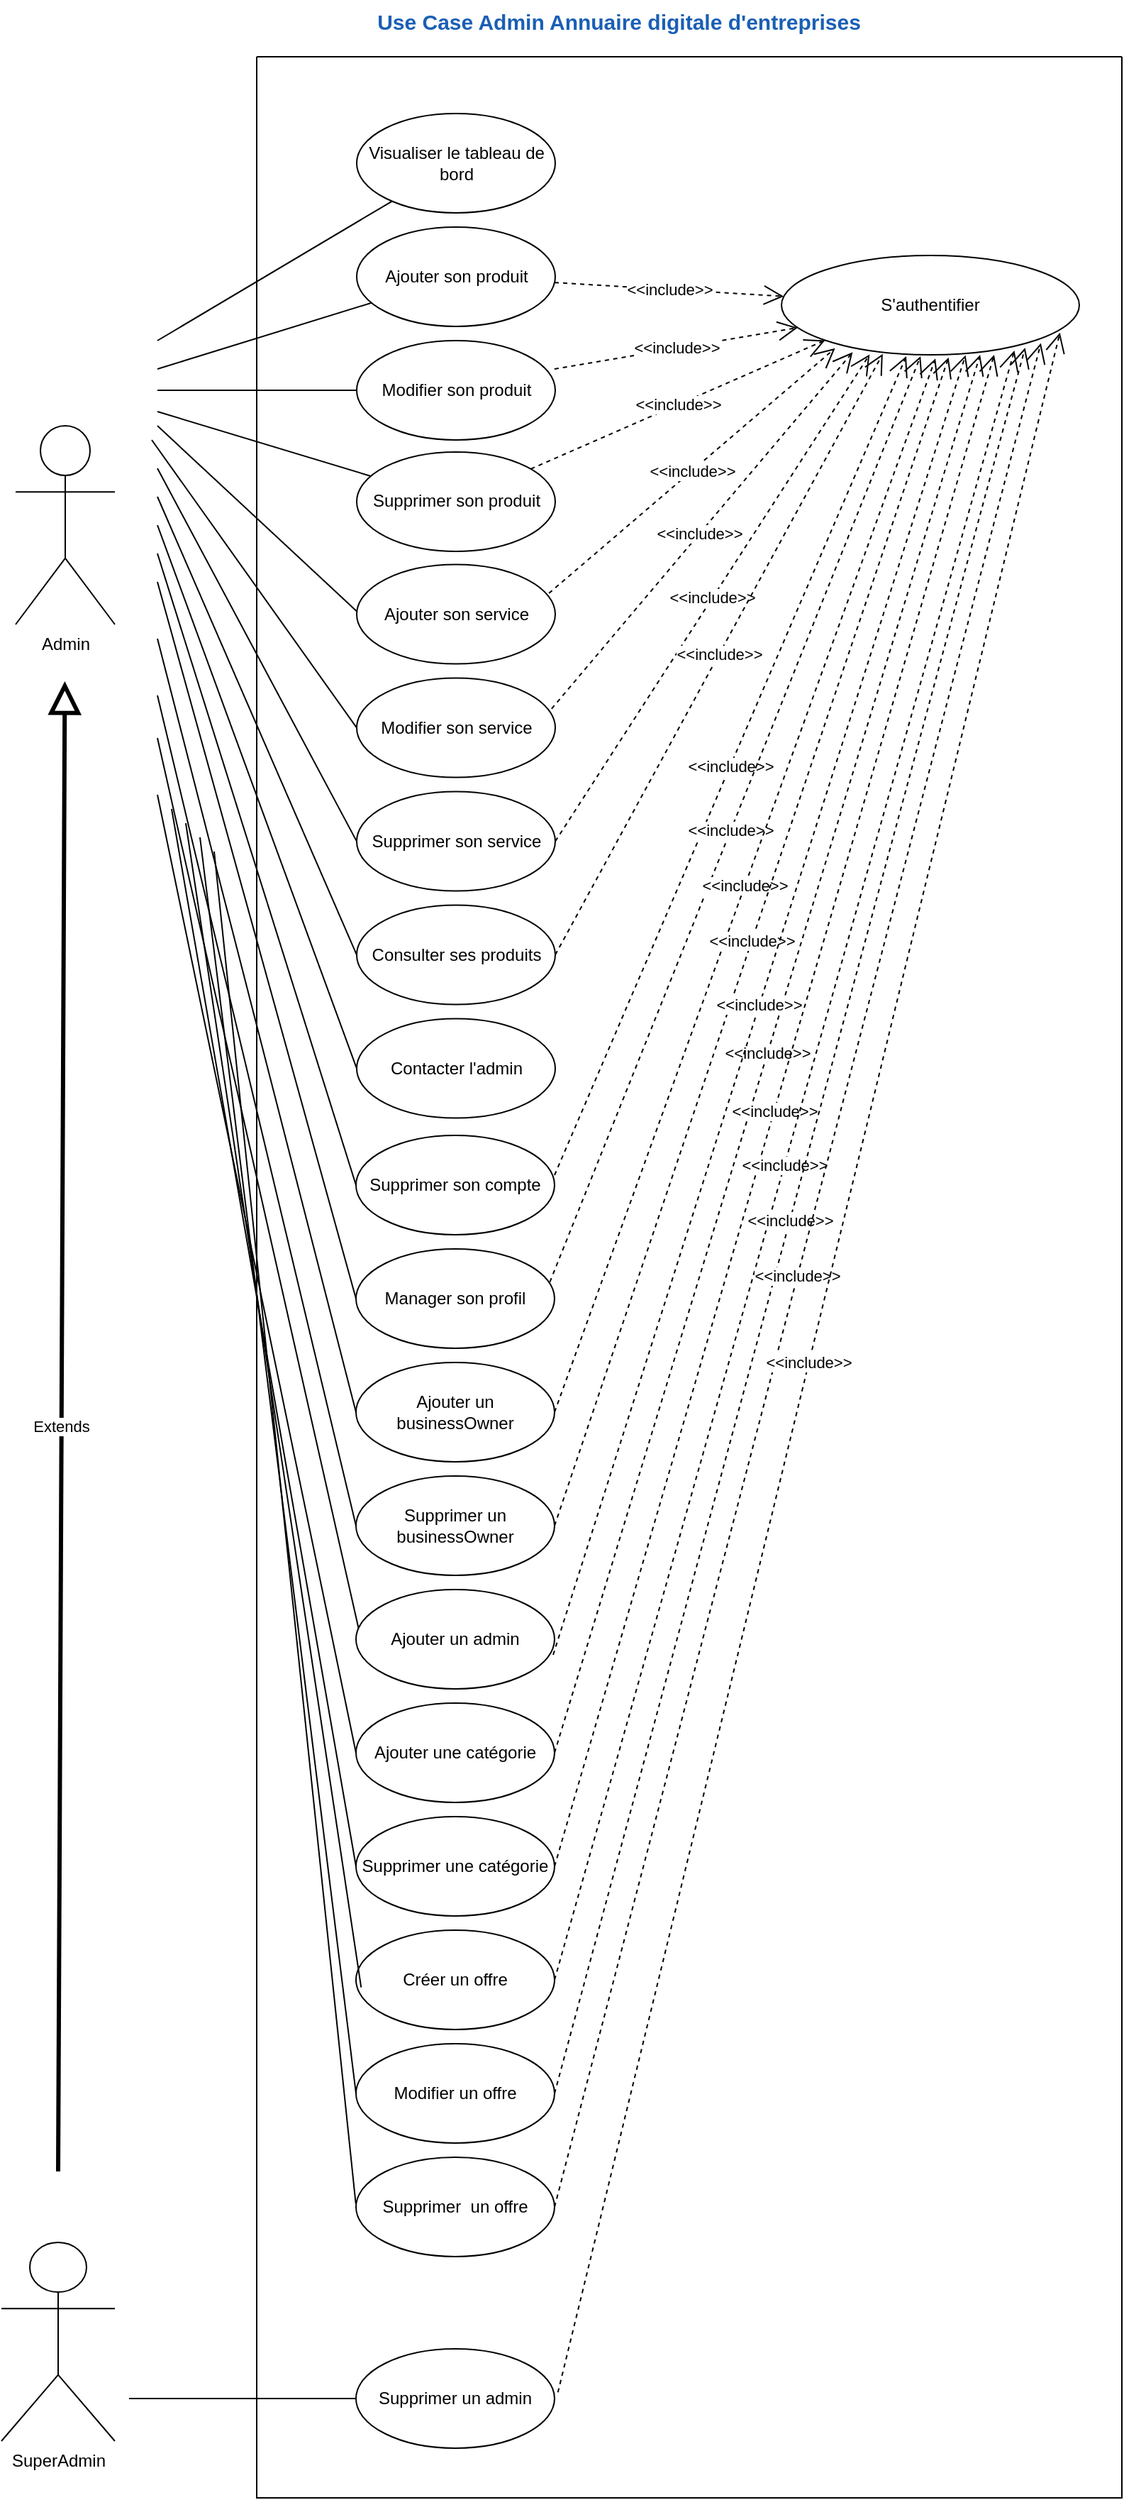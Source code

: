 <mxfile version="24.7.5">
  <diagram name="Page-1" id="bhGO4YqVL-GR8HQGPJSJ">
    <mxGraphModel dx="295" dy="1254" grid="1" gridSize="10" guides="1" tooltips="1" connect="1" arrows="1" fold="1" page="1" pageScale="1" pageWidth="850" pageHeight="1100" math="0" shadow="0">
      <root>
        <mxCell id="0" />
        <mxCell id="1" parent="0" />
        <mxCell id="naTFx3P3gocJp3Rw6-RB-1" value="Admin" style="shape=umlActor;verticalLabelPosition=bottom;verticalAlign=top;html=1;outlineConnect=0;" vertex="1" parent="1">
          <mxGeometry x="20" y="260" width="70" height="140" as="geometry" />
        </mxCell>
        <mxCell id="naTFx3P3gocJp3Rw6-RB-2" value="" style="swimlane;startSize=0;" vertex="1" parent="1">
          <mxGeometry x="190" width="610" height="1720" as="geometry" />
        </mxCell>
        <mxCell id="naTFx3P3gocJp3Rw6-RB-3" value="S&#39;authentifier" style="ellipse;whiteSpace=wrap;html=1;" vertex="1" parent="naTFx3P3gocJp3Rw6-RB-2">
          <mxGeometry x="370" y="140" width="210" height="70" as="geometry" />
        </mxCell>
        <mxCell id="naTFx3P3gocJp3Rw6-RB-4" value="&amp;lt;&amp;lt;include&amp;gt;&amp;gt;" style="endArrow=open;endSize=12;dashed=1;html=1;rounded=0;exitX=1;exitY=0.5;exitDx=0;exitDy=0;entryX=0.296;entryY=0.997;entryDx=0;entryDy=0;entryPerimeter=0;" edge="1" parent="naTFx3P3gocJp3Rw6-RB-2" source="naTFx3P3gocJp3Rw6-RB-13" target="naTFx3P3gocJp3Rw6-RB-3">
          <mxGeometry width="160" relative="1" as="geometry">
            <mxPoint x="235" y="71.89" as="sourcePoint" />
            <mxPoint x="454.578" y="178.113" as="targetPoint" />
          </mxGeometry>
        </mxCell>
        <mxCell id="naTFx3P3gocJp3Rw6-RB-5" value="&amp;lt;&amp;lt;include&amp;gt;&amp;gt;" style="endArrow=open;endSize=12;dashed=1;html=1;rounded=0;exitX=0.954;exitY=0.374;exitDx=0;exitDy=0;exitPerimeter=0;entryX=0.239;entryY=0.974;entryDx=0;entryDy=0;entryPerimeter=0;" edge="1" parent="naTFx3P3gocJp3Rw6-RB-2" source="naTFx3P3gocJp3Rw6-RB-12" target="naTFx3P3gocJp3Rw6-RB-3">
          <mxGeometry width="160" relative="1" as="geometry">
            <mxPoint x="170" y="133.5" as="sourcePoint" />
            <mxPoint x="390" y="240" as="targetPoint" />
          </mxGeometry>
        </mxCell>
        <mxCell id="naTFx3P3gocJp3Rw6-RB-6" value="&amp;lt;&amp;lt;include&amp;gt;&amp;gt;" style="endArrow=open;endSize=12;dashed=1;html=1;rounded=0;exitX=0.968;exitY=0.289;exitDx=0;exitDy=0;exitPerimeter=0;entryX=0.18;entryY=0.934;entryDx=0;entryDy=0;entryPerimeter=0;" edge="1" parent="naTFx3P3gocJp3Rw6-RB-2" source="naTFx3P3gocJp3Rw6-RB-11" target="naTFx3P3gocJp3Rw6-RB-3">
          <mxGeometry width="160" relative="1" as="geometry">
            <mxPoint x="190" y="350" as="sourcePoint" />
            <mxPoint x="390" y="466.5" as="targetPoint" />
          </mxGeometry>
        </mxCell>
        <mxCell id="naTFx3P3gocJp3Rw6-RB-7" value="Ajouter son produit" style="ellipse;whiteSpace=wrap;html=1;" vertex="1" parent="naTFx3P3gocJp3Rw6-RB-2">
          <mxGeometry x="70.5" y="120" width="140" height="70" as="geometry" />
        </mxCell>
        <mxCell id="naTFx3P3gocJp3Rw6-RB-8" value="Modifier son produit" style="ellipse;whiteSpace=wrap;html=1;" vertex="1" parent="naTFx3P3gocJp3Rw6-RB-2">
          <mxGeometry x="70.5" y="200" width="140" height="70" as="geometry" />
        </mxCell>
        <mxCell id="naTFx3P3gocJp3Rw6-RB-9" value="Visualiser le tableau de bord" style="ellipse;whiteSpace=wrap;html=1;" vertex="1" parent="naTFx3P3gocJp3Rw6-RB-2">
          <mxGeometry x="70.5" y="40" width="140" height="70" as="geometry" />
        </mxCell>
        <mxCell id="naTFx3P3gocJp3Rw6-RB-10" value="&lt;div&gt;Supprimer son produit&lt;/div&gt;" style="ellipse;whiteSpace=wrap;html=1;" vertex="1" parent="naTFx3P3gocJp3Rw6-RB-2">
          <mxGeometry x="70.5" y="278.45" width="140" height="70" as="geometry" />
        </mxCell>
        <mxCell id="naTFx3P3gocJp3Rw6-RB-11" value="Ajouter&amp;nbsp;son service" style="ellipse;whiteSpace=wrap;html=1;" vertex="1" parent="naTFx3P3gocJp3Rw6-RB-2">
          <mxGeometry x="70.5" y="357.8" width="140" height="70" as="geometry" />
        </mxCell>
        <mxCell id="naTFx3P3gocJp3Rw6-RB-12" value="Modifier son service" style="ellipse;whiteSpace=wrap;html=1;" vertex="1" parent="naTFx3P3gocJp3Rw6-RB-2">
          <mxGeometry x="70.5" y="437.8" width="140" height="70" as="geometry" />
        </mxCell>
        <mxCell id="naTFx3P3gocJp3Rw6-RB-13" value="Supprimer son service" style="ellipse;whiteSpace=wrap;html=1;" vertex="1" parent="naTFx3P3gocJp3Rw6-RB-2">
          <mxGeometry x="70.5" y="517.8" width="140" height="70" as="geometry" />
        </mxCell>
        <mxCell id="naTFx3P3gocJp3Rw6-RB-14" value="Consulter ses produits" style="ellipse;whiteSpace=wrap;html=1;" vertex="1" parent="naTFx3P3gocJp3Rw6-RB-2">
          <mxGeometry x="70.5" y="597.8" width="140" height="70" as="geometry" />
        </mxCell>
        <mxCell id="naTFx3P3gocJp3Rw6-RB-15" value="Contacter l&#39;admin" style="ellipse;whiteSpace=wrap;html=1;" vertex="1" parent="naTFx3P3gocJp3Rw6-RB-2">
          <mxGeometry x="70.5" y="677.8" width="140" height="70" as="geometry" />
        </mxCell>
        <mxCell id="naTFx3P3gocJp3Rw6-RB-16" value="" style="endArrow=none;html=1;rounded=0;entryX=0;entryY=0.5;entryDx=0;entryDy=0;" edge="1" parent="naTFx3P3gocJp3Rw6-RB-2">
          <mxGeometry relative="1" as="geometry">
            <mxPoint x="-70" y="310" as="sourcePoint" />
            <mxPoint x="70.5" y="632.8" as="targetPoint" />
          </mxGeometry>
        </mxCell>
        <mxCell id="naTFx3P3gocJp3Rw6-RB-17" value="" style="endArrow=none;html=1;rounded=0;entryX=0;entryY=0.5;entryDx=0;entryDy=0;" edge="1" parent="naTFx3P3gocJp3Rw6-RB-2">
          <mxGeometry relative="1" as="geometry">
            <mxPoint x="-70" y="330" as="sourcePoint" />
            <mxPoint x="70.5" y="712.8" as="targetPoint" />
          </mxGeometry>
        </mxCell>
        <mxCell id="naTFx3P3gocJp3Rw6-RB-18" value="" style="endArrow=none;html=1;rounded=0;entryX=0;entryY=0.5;entryDx=0;entryDy=0;" edge="1" parent="naTFx3P3gocJp3Rw6-RB-2">
          <mxGeometry relative="1" as="geometry">
            <mxPoint x="-74" y="270" as="sourcePoint" />
            <mxPoint x="70.5" y="472.8" as="targetPoint" />
          </mxGeometry>
        </mxCell>
        <mxCell id="naTFx3P3gocJp3Rw6-RB-19" value="" style="endArrow=none;html=1;rounded=0;entryX=0;entryY=0.5;entryDx=0;entryDy=0;" edge="1" parent="naTFx3P3gocJp3Rw6-RB-2">
          <mxGeometry relative="1" as="geometry">
            <mxPoint x="-70" y="290" as="sourcePoint" />
            <mxPoint x="70.5" y="552.8" as="targetPoint" />
          </mxGeometry>
        </mxCell>
        <mxCell id="naTFx3P3gocJp3Rw6-RB-20" value="" style="endArrow=none;html=1;rounded=0;" edge="1" parent="naTFx3P3gocJp3Rw6-RB-2">
          <mxGeometry relative="1" as="geometry">
            <mxPoint x="-70" y="260" as="sourcePoint" />
            <mxPoint x="70.693" y="390.853" as="targetPoint" />
          </mxGeometry>
        </mxCell>
        <mxCell id="naTFx3P3gocJp3Rw6-RB-21" value="" style="endArrow=none;html=1;rounded=0;" edge="1" parent="naTFx3P3gocJp3Rw6-RB-2" target="naTFx3P3gocJp3Rw6-RB-10">
          <mxGeometry relative="1" as="geometry">
            <mxPoint x="-70" y="250" as="sourcePoint" />
            <mxPoint x="78.819" y="329.999" as="targetPoint" />
          </mxGeometry>
        </mxCell>
        <mxCell id="naTFx3P3gocJp3Rw6-RB-22" value="" style="endArrow=none;html=1;rounded=0;" edge="1" parent="naTFx3P3gocJp3Rw6-RB-2" target="naTFx3P3gocJp3Rw6-RB-9">
          <mxGeometry relative="1" as="geometry">
            <mxPoint x="-70" y="200" as="sourcePoint" />
            <mxPoint x="63.319" y="135.779" as="targetPoint" />
          </mxGeometry>
        </mxCell>
        <mxCell id="naTFx3P3gocJp3Rw6-RB-23" value="Supprimer&amp;nbsp;son compte" style="ellipse;whiteSpace=wrap;html=1;" vertex="1" parent="naTFx3P3gocJp3Rw6-RB-2">
          <mxGeometry x="70" y="760" width="140" height="70" as="geometry" />
        </mxCell>
        <mxCell id="naTFx3P3gocJp3Rw6-RB-24" value="&amp;lt;&amp;lt;include&amp;gt;&amp;gt;" style="endArrow=open;endSize=12;dashed=1;html=1;rounded=0;exitX=1;exitY=0.4;exitDx=0;exitDy=0;exitPerimeter=0;entryX=0.419;entryY=1.014;entryDx=0;entryDy=0;entryPerimeter=0;" edge="1" parent="naTFx3P3gocJp3Rw6-RB-2" source="naTFx3P3gocJp3Rw6-RB-23" target="naTFx3P3gocJp3Rw6-RB-3">
          <mxGeometry width="160" relative="1" as="geometry">
            <mxPoint x="170" y="522" as="sourcePoint" />
            <mxPoint x="384" y="290" as="targetPoint" />
          </mxGeometry>
        </mxCell>
        <mxCell id="naTFx3P3gocJp3Rw6-RB-25" value="&amp;lt;&amp;lt;include&amp;gt;&amp;gt;" style="endArrow=open;endSize=12;dashed=1;html=1;rounded=0;entryX=0;entryY=1;entryDx=0;entryDy=0;" edge="1" parent="naTFx3P3gocJp3Rw6-RB-2" source="naTFx3P3gocJp3Rw6-RB-10" target="naTFx3P3gocJp3Rw6-RB-3">
          <mxGeometry width="160" relative="1" as="geometry">
            <mxPoint x="216" y="388" as="sourcePoint" />
            <mxPoint x="415" y="215" as="targetPoint" />
          </mxGeometry>
        </mxCell>
        <mxCell id="naTFx3P3gocJp3Rw6-RB-26" value="&amp;lt;&amp;lt;include&amp;gt;&amp;gt;" style="endArrow=open;endSize=12;dashed=1;html=1;rounded=0;exitX=0.996;exitY=0.286;exitDx=0;exitDy=0;exitPerimeter=0;" edge="1" parent="naTFx3P3gocJp3Rw6-RB-2" source="naTFx3P3gocJp3Rw6-RB-8" target="naTFx3P3gocJp3Rw6-RB-3">
          <mxGeometry width="160" relative="1" as="geometry">
            <mxPoint x="220" y="220" as="sourcePoint" />
            <mxPoint x="389" y="140" as="targetPoint" />
          </mxGeometry>
        </mxCell>
        <mxCell id="naTFx3P3gocJp3Rw6-RB-27" value="&amp;lt;&amp;lt;include&amp;gt;&amp;gt;" style="endArrow=open;endSize=12;dashed=1;html=1;rounded=0;" edge="1" parent="naTFx3P3gocJp3Rw6-RB-2" source="naTFx3P3gocJp3Rw6-RB-7" target="naTFx3P3gocJp3Rw6-RB-3">
          <mxGeometry width="160" relative="1" as="geometry">
            <mxPoint x="250" y="172" as="sourcePoint" />
            <mxPoint x="415" y="140" as="targetPoint" />
          </mxGeometry>
        </mxCell>
        <mxCell id="naTFx3P3gocJp3Rw6-RB-38" value="Ajouter une catégorie" style="ellipse;whiteSpace=wrap;html=1;" vertex="1" parent="naTFx3P3gocJp3Rw6-RB-2">
          <mxGeometry x="70" y="1160" width="140" height="70" as="geometry" />
        </mxCell>
        <mxCell id="naTFx3P3gocJp3Rw6-RB-46" value="" style="endArrow=none;html=1;rounded=0;entryX=0;entryY=0.5;entryDx=0;entryDy=0;" edge="1" parent="naTFx3P3gocJp3Rw6-RB-2" target="naTFx3P3gocJp3Rw6-RB-35">
          <mxGeometry relative="1" as="geometry">
            <mxPoint x="-70" y="410" as="sourcePoint" />
            <mxPoint x="70" y="965.3" as="targetPoint" />
          </mxGeometry>
        </mxCell>
        <mxCell id="naTFx3P3gocJp3Rw6-RB-45" value="" style="endArrow=none;html=1;rounded=0;entryX=0;entryY=0.5;entryDx=0;entryDy=0;" edge="1" parent="naTFx3P3gocJp3Rw6-RB-2" target="naTFx3P3gocJp3Rw6-RB-36">
          <mxGeometry relative="1" as="geometry">
            <mxPoint x="-70" y="450" as="sourcePoint" />
            <mxPoint x="50" y="1042.5" as="targetPoint" />
          </mxGeometry>
        </mxCell>
        <mxCell id="naTFx3P3gocJp3Rw6-RB-44" value="" style="endArrow=none;html=1;rounded=0;entryX=0.043;entryY=0.657;entryDx=0;entryDy=0;entryPerimeter=0;" edge="1" parent="naTFx3P3gocJp3Rw6-RB-2" target="naTFx3P3gocJp3Rw6-RB-37">
          <mxGeometry relative="1" as="geometry">
            <mxPoint x="-70" y="480" as="sourcePoint" />
            <mxPoint x="70.5" y="1115" as="targetPoint" />
          </mxGeometry>
        </mxCell>
        <mxCell id="naTFx3P3gocJp3Rw6-RB-43" value="" style="endArrow=none;html=1;rounded=0;entryX=0;entryY=0.5;entryDx=0;entryDy=0;" edge="1" parent="naTFx3P3gocJp3Rw6-RB-2" target="naTFx3P3gocJp3Rw6-RB-38">
          <mxGeometry relative="1" as="geometry">
            <mxPoint x="-70" y="520" as="sourcePoint" />
            <mxPoint x="70.5" y="1205" as="targetPoint" />
          </mxGeometry>
        </mxCell>
        <mxCell id="naTFx3P3gocJp3Rw6-RB-47" value="&amp;lt;&amp;lt;include&amp;gt;&amp;gt;" style="endArrow=open;endSize=12;dashed=1;html=1;rounded=0;entryX=0.467;entryY=1.014;entryDx=0;entryDy=0;entryPerimeter=0;" edge="1" parent="naTFx3P3gocJp3Rw6-RB-2" target="naTFx3P3gocJp3Rw6-RB-3">
          <mxGeometry width="160" relative="1" as="geometry">
            <mxPoint x="200" y="880" as="sourcePoint" />
            <mxPoint x="460" y="290" as="targetPoint" />
          </mxGeometry>
        </mxCell>
        <mxCell id="naTFx3P3gocJp3Rw6-RB-32" value="&amp;lt;&amp;lt;include&amp;gt;&amp;gt;" style="endArrow=open;endSize=12;dashed=1;html=1;rounded=0;exitX=1;exitY=0.5;exitDx=0;exitDy=0;entryX=0.34;entryY=0.991;entryDx=0;entryDy=0;entryPerimeter=0;" edge="1" parent="naTFx3P3gocJp3Rw6-RB-2" source="naTFx3P3gocJp3Rw6-RB-14" target="naTFx3P3gocJp3Rw6-RB-3">
          <mxGeometry width="160" relative="1" as="geometry">
            <mxPoint x="221" y="563" as="sourcePoint" />
            <mxPoint x="430" y="218" as="targetPoint" />
          </mxGeometry>
        </mxCell>
        <mxCell id="naTFx3P3gocJp3Rw6-RB-52" value="&amp;lt;&amp;lt;include&amp;gt;&amp;gt;" style="endArrow=open;endSize=12;dashed=1;html=1;rounded=0;exitX=1;exitY=0.5;exitDx=0;exitDy=0;entryX=0.667;entryY=1;entryDx=0;entryDy=0;entryPerimeter=0;" edge="1" parent="naTFx3P3gocJp3Rw6-RB-2" source="naTFx3P3gocJp3Rw6-RB-38" target="naTFx3P3gocJp3Rw6-RB-3">
          <mxGeometry width="160" relative="1" as="geometry">
            <mxPoint x="219" y="1136" as="sourcePoint" />
            <mxPoint x="499" y="210" as="targetPoint" />
          </mxGeometry>
        </mxCell>
        <mxCell id="naTFx3P3gocJp3Rw6-RB-67" value="" style="endArrow=none;html=1;edgeStyle=orthogonalEdgeStyle;rounded=0;" edge="1" parent="naTFx3P3gocJp3Rw6-RB-2">
          <mxGeometry relative="1" as="geometry">
            <mxPoint x="-90" y="1650" as="sourcePoint" />
            <mxPoint x="70" y="1650" as="targetPoint" />
          </mxGeometry>
        </mxCell>
        <mxCell id="naTFx3P3gocJp3Rw6-RB-28" value="&lt;b&gt;&lt;font style=&quot;font-size: 15px;&quot; color=&quot;#1a5fb4&quot;&gt;Use Case Admin Annuaire digitale d&#39;entreprises&lt;/font&gt;&lt;/b&gt;" style="text;html=1;align=center;verticalAlign=middle;resizable=0;points=[];autosize=1;strokeColor=none;fillColor=none;" vertex="1" parent="1">
          <mxGeometry x="260" y="-40" width="370" height="30" as="geometry" />
        </mxCell>
        <mxCell id="naTFx3P3gocJp3Rw6-RB-29" value="" style="endArrow=none;html=1;rounded=0;entryX=0;entryY=0.5;entryDx=0;entryDy=0;" edge="1" parent="1" target="naTFx3P3gocJp3Rw6-RB-23">
          <mxGeometry relative="1" as="geometry">
            <mxPoint x="120" y="350" as="sourcePoint" />
            <mxPoint x="260.5" y="801.55" as="targetPoint" />
          </mxGeometry>
        </mxCell>
        <mxCell id="naTFx3P3gocJp3Rw6-RB-30" value="" style="endArrow=none;html=1;rounded=0;" edge="1" parent="1" target="naTFx3P3gocJp3Rw6-RB-7">
          <mxGeometry relative="1" as="geometry">
            <mxPoint x="120" y="220" as="sourcePoint" />
            <mxPoint x="288" y="108" as="targetPoint" />
          </mxGeometry>
        </mxCell>
        <mxCell id="naTFx3P3gocJp3Rw6-RB-31" value="" style="endArrow=none;html=1;rounded=0;" edge="1" parent="1" target="naTFx3P3gocJp3Rw6-RB-8">
          <mxGeometry relative="1" as="geometry">
            <mxPoint x="120" y="235" as="sourcePoint" />
            <mxPoint x="278" y="181" as="targetPoint" />
          </mxGeometry>
        </mxCell>
        <mxCell id="naTFx3P3gocJp3Rw6-RB-33" value="Manager son profil" style="ellipse;whiteSpace=wrap;html=1;" vertex="1" parent="1">
          <mxGeometry x="260" y="840" width="140" height="70" as="geometry" />
        </mxCell>
        <mxCell id="naTFx3P3gocJp3Rw6-RB-34" value="" style="endArrow=none;html=1;rounded=0;entryX=0;entryY=0.5;entryDx=0;entryDy=0;" edge="1" parent="1" target="naTFx3P3gocJp3Rw6-RB-33">
          <mxGeometry relative="1" as="geometry">
            <mxPoint x="120" y="370" as="sourcePoint" />
            <mxPoint x="270" y="805" as="targetPoint" />
          </mxGeometry>
        </mxCell>
        <mxCell id="naTFx3P3gocJp3Rw6-RB-35" value="Ajouter un businessOwner" style="ellipse;whiteSpace=wrap;html=1;" vertex="1" parent="1">
          <mxGeometry x="260" y="920" width="140" height="70" as="geometry" />
        </mxCell>
        <mxCell id="naTFx3P3gocJp3Rw6-RB-36" value="Supprimer un businessOwner" style="ellipse;whiteSpace=wrap;html=1;" vertex="1" parent="1">
          <mxGeometry x="260" y="1000" width="140" height="70" as="geometry" />
        </mxCell>
        <mxCell id="naTFx3P3gocJp3Rw6-RB-37" value="Ajouter un admin" style="ellipse;whiteSpace=wrap;html=1;" vertex="1" parent="1">
          <mxGeometry x="260" y="1080" width="140" height="70" as="geometry" />
        </mxCell>
        <mxCell id="naTFx3P3gocJp3Rw6-RB-39" value="Supprimer une catégorie" style="ellipse;whiteSpace=wrap;html=1;" vertex="1" parent="1">
          <mxGeometry x="260" y="1240" width="140" height="70" as="geometry" />
        </mxCell>
        <mxCell id="naTFx3P3gocJp3Rw6-RB-40" value="Créer un offre" style="ellipse;whiteSpace=wrap;html=1;" vertex="1" parent="1">
          <mxGeometry x="260" y="1320" width="140" height="70" as="geometry" />
        </mxCell>
        <mxCell id="naTFx3P3gocJp3Rw6-RB-41" value="Modifier un offre" style="ellipse;whiteSpace=wrap;html=1;" vertex="1" parent="1">
          <mxGeometry x="260" y="1400" width="140" height="70" as="geometry" />
        </mxCell>
        <mxCell id="naTFx3P3gocJp3Rw6-RB-42" value="Supprimer&amp;nbsp; un offre" style="ellipse;whiteSpace=wrap;html=1;" vertex="1" parent="1">
          <mxGeometry x="260" y="1480" width="140" height="70" as="geometry" />
        </mxCell>
        <mxCell id="naTFx3P3gocJp3Rw6-RB-49" value="&amp;lt;&amp;lt;include&amp;gt;&amp;gt;" style="endArrow=open;endSize=12;dashed=1;html=1;rounded=0;entryX=0.517;entryY=1.037;entryDx=0;entryDy=0;entryPerimeter=0;exitX=1;exitY=0.5;exitDx=0;exitDy=0;" edge="1" parent="1" source="naTFx3P3gocJp3Rw6-RB-35" target="naTFx3P3gocJp3Rw6-RB-3">
          <mxGeometry width="160" relative="1" as="geometry">
            <mxPoint x="430" y="818" as="sourcePoint" />
            <mxPoint x="680" y="237" as="targetPoint" />
          </mxGeometry>
        </mxCell>
        <mxCell id="naTFx3P3gocJp3Rw6-RB-48" value="&amp;lt;&amp;lt;include&amp;gt;&amp;gt;" style="endArrow=open;endSize=12;dashed=1;html=1;rounded=0;exitX=1;exitY=0.5;exitDx=0;exitDy=0;entryX=0.561;entryY=1.026;entryDx=0;entryDy=0;entryPerimeter=0;" edge="1" parent="1" source="naTFx3P3gocJp3Rw6-RB-36" target="naTFx3P3gocJp3Rw6-RB-3">
          <mxGeometry width="160" relative="1" as="geometry">
            <mxPoint x="390" y="1051" as="sourcePoint" />
            <mxPoint x="640" y="470" as="targetPoint" />
          </mxGeometry>
        </mxCell>
        <mxCell id="naTFx3P3gocJp3Rw6-RB-50" value="&amp;lt;&amp;lt;include&amp;gt;&amp;gt;" style="endArrow=open;endSize=12;dashed=1;html=1;rounded=0;exitX=0.993;exitY=0.657;exitDx=0;exitDy=0;exitPerimeter=0;entryX=0.618;entryY=1.003;entryDx=0;entryDy=0;entryPerimeter=0;" edge="1" parent="1" source="naTFx3P3gocJp3Rw6-RB-37" target="naTFx3P3gocJp3Rw6-RB-3">
          <mxGeometry width="160" relative="1" as="geometry">
            <mxPoint x="460" y="1001" as="sourcePoint" />
            <mxPoint x="710" y="420" as="targetPoint" />
          </mxGeometry>
        </mxCell>
        <mxCell id="naTFx3P3gocJp3Rw6-RB-53" value="&amp;lt;&amp;lt;include&amp;gt;&amp;gt;" style="endArrow=open;endSize=12;dashed=1;html=1;rounded=0;exitX=1;exitY=0.5;exitDx=0;exitDy=0;entryX=0.714;entryY=1;entryDx=0;entryDy=0;entryPerimeter=0;" edge="1" parent="1" source="naTFx3P3gocJp3Rw6-RB-39" target="naTFx3P3gocJp3Rw6-RB-3">
          <mxGeometry width="160" relative="1" as="geometry">
            <mxPoint x="419" y="1146" as="sourcePoint" />
            <mxPoint x="699" y="220" as="targetPoint" />
          </mxGeometry>
        </mxCell>
        <mxCell id="naTFx3P3gocJp3Rw6-RB-54" value="&amp;lt;&amp;lt;include&amp;gt;&amp;gt;" style="endArrow=open;endSize=12;dashed=1;html=1;rounded=0;exitX=1;exitY=0.5;exitDx=0;exitDy=0;entryX=0.782;entryY=0.957;entryDx=0;entryDy=0;entryPerimeter=0;" edge="1" parent="1" source="naTFx3P3gocJp3Rw6-RB-40" target="naTFx3P3gocJp3Rw6-RB-3">
          <mxGeometry width="160" relative="1" as="geometry">
            <mxPoint x="410" y="1285" as="sourcePoint" />
            <mxPoint x="709" y="230" as="targetPoint" />
          </mxGeometry>
        </mxCell>
        <mxCell id="naTFx3P3gocJp3Rw6-RB-55" value="&amp;lt;&amp;lt;include&amp;gt;&amp;gt;" style="endArrow=open;endSize=12;dashed=1;html=1;rounded=0;entryX=0.818;entryY=0.929;entryDx=0;entryDy=0;exitX=1;exitY=0.5;exitDx=0;exitDy=0;entryPerimeter=0;" edge="1" parent="1" source="naTFx3P3gocJp3Rw6-RB-41" target="naTFx3P3gocJp3Rw6-RB-3">
          <mxGeometry width="160" relative="1" as="geometry">
            <mxPoint x="410" y="1365" as="sourcePoint" />
            <mxPoint x="719" y="240" as="targetPoint" />
          </mxGeometry>
        </mxCell>
        <mxCell id="naTFx3P3gocJp3Rw6-RB-56" value="&amp;lt;&amp;lt;include&amp;gt;&amp;gt;" style="endArrow=open;endSize=12;dashed=1;html=1;rounded=0;exitX=1;exitY=0.5;exitDx=0;exitDy=0;entryX=0.871;entryY=0.883;entryDx=0;entryDy=0;exitPerimeter=0;entryPerimeter=0;" edge="1" parent="1" source="naTFx3P3gocJp3Rw6-RB-42" target="naTFx3P3gocJp3Rw6-RB-3">
          <mxGeometry width="160" relative="1" as="geometry">
            <mxPoint x="420" y="1375" as="sourcePoint" />
            <mxPoint x="729" y="250" as="targetPoint" />
          </mxGeometry>
        </mxCell>
        <mxCell id="naTFx3P3gocJp3Rw6-RB-57" value="SuperAdmin" style="shape=umlActor;verticalLabelPosition=bottom;verticalAlign=top;html=1;outlineConnect=0;" vertex="1" parent="1">
          <mxGeometry x="10" y="1540" width="80" height="140" as="geometry" />
        </mxCell>
        <mxCell id="naTFx3P3gocJp3Rw6-RB-59" value="Extends" style="endArrow=block;endSize=16;endFill=0;html=1;rounded=0;strokeWidth=3;" edge="1" parent="1">
          <mxGeometry width="160" relative="1" as="geometry">
            <mxPoint x="50" y="1490" as="sourcePoint" />
            <mxPoint x="54.71" y="440" as="targetPoint" />
          </mxGeometry>
        </mxCell>
        <mxCell id="naTFx3P3gocJp3Rw6-RB-61" value="Supprimer un admin" style="ellipse;whiteSpace=wrap;html=1;" vertex="1" parent="1">
          <mxGeometry x="260" y="1615" width="140" height="70" as="geometry" />
        </mxCell>
        <mxCell id="naTFx3P3gocJp3Rw6-RB-63" value="" style="endArrow=none;html=1;rounded=0;entryX=0;entryY=0.5;entryDx=0;entryDy=0;" edge="1" parent="1" target="naTFx3P3gocJp3Rw6-RB-39">
          <mxGeometry relative="1" as="geometry">
            <mxPoint x="130" y="530" as="sourcePoint" />
            <mxPoint x="270" y="1205" as="targetPoint" />
          </mxGeometry>
        </mxCell>
        <mxCell id="naTFx3P3gocJp3Rw6-RB-64" value="" style="endArrow=none;html=1;rounded=0;entryX=0.026;entryY=0.576;entryDx=0;entryDy=0;entryPerimeter=0;" edge="1" parent="1" target="naTFx3P3gocJp3Rw6-RB-40">
          <mxGeometry relative="1" as="geometry">
            <mxPoint x="140" y="540" as="sourcePoint" />
            <mxPoint x="270" y="1285" as="targetPoint" />
          </mxGeometry>
        </mxCell>
        <mxCell id="naTFx3P3gocJp3Rw6-RB-65" value="" style="endArrow=none;html=1;rounded=0;entryX=0;entryY=0.5;entryDx=0;entryDy=0;" edge="1" parent="1" target="naTFx3P3gocJp3Rw6-RB-41">
          <mxGeometry relative="1" as="geometry">
            <mxPoint x="150" y="550" as="sourcePoint" />
            <mxPoint x="274" y="1370" as="targetPoint" />
          </mxGeometry>
        </mxCell>
        <mxCell id="naTFx3P3gocJp3Rw6-RB-66" value="" style="endArrow=none;html=1;rounded=0;entryX=-0.001;entryY=0.468;entryDx=0;entryDy=0;entryPerimeter=0;" edge="1" parent="1" target="naTFx3P3gocJp3Rw6-RB-42">
          <mxGeometry relative="1" as="geometry">
            <mxPoint x="160" y="560" as="sourcePoint" />
            <mxPoint x="270" y="1445" as="targetPoint" />
          </mxGeometry>
        </mxCell>
        <mxCell id="naTFx3P3gocJp3Rw6-RB-70" value="&amp;lt;&amp;lt;include&amp;gt;&amp;gt;" style="endArrow=open;endSize=12;dashed=1;html=1;rounded=0;exitX=1.017;exitY=0.438;exitDx=0;exitDy=0;entryX=0.935;entryY=0.776;entryDx=0;entryDy=0;exitPerimeter=0;entryPerimeter=0;" edge="1" parent="1" source="naTFx3P3gocJp3Rw6-RB-61" target="naTFx3P3gocJp3Rw6-RB-3">
          <mxGeometry width="160" relative="1" as="geometry">
            <mxPoint x="410" y="1525" as="sourcePoint" />
            <mxPoint x="753" y="212" as="targetPoint" />
          </mxGeometry>
        </mxCell>
      </root>
    </mxGraphModel>
  </diagram>
</mxfile>
